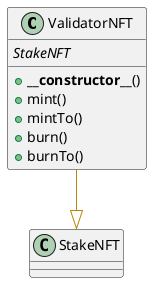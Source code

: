 @startuml
' -- generated by: https://marketplace.visualstudio.com/items?itemName=tintinweb.solidity-visual-auditor
'
' -- for auto-render install: https://marketplace.visualstudio.com/items?itemName=jebbs.plantuml
' -- options --



' -- classes --


class ValidatorNFT {
    ' -- inheritance --
	{abstract}StakeNFT

    ' -- usingFor --

    ' -- vars --

    ' -- methods --
	+**__constructor__**()
	+mint()
	+mintTo()
	+burn()
	+burnTo()

}
' -- inheritance / usingFor --
ValidatorNFT --[#DarkGoldenRod]|> StakeNFT

@enduml